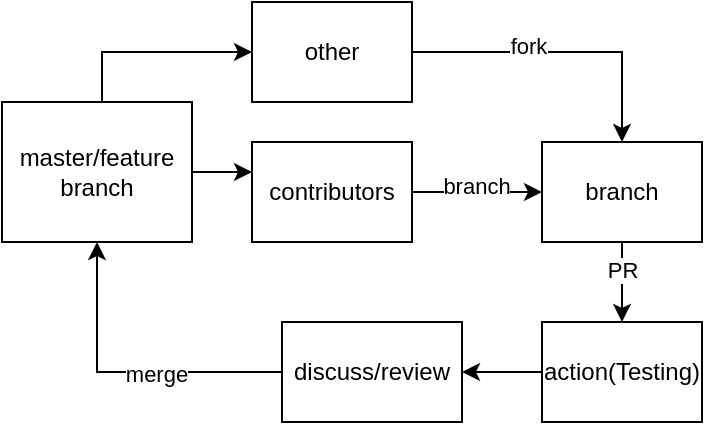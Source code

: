 <mxfile version="20.3.7" type="github">
  <diagram id="bkQRVtrDPTtcfwgvxBZ1" name="github-flow">
    <mxGraphModel dx="679" dy="326" grid="1" gridSize="10" guides="1" tooltips="1" connect="1" arrows="1" fold="1" page="1" pageScale="1" pageWidth="500" pageHeight="300" math="0" shadow="0">
      <root>
        <mxCell id="0" />
        <mxCell id="1" parent="0" />
        <mxCell id="Ci-Bnrx3_0YKwdIIezH2-11" style="edgeStyle=orthogonalEdgeStyle;rounded=0;orthogonalLoop=1;jettySize=auto;html=1;entryX=0;entryY=0.5;entryDx=0;entryDy=0;" edge="1" parent="1" source="Ci-Bnrx3_0YKwdIIezH2-1" target="Ci-Bnrx3_0YKwdIIezH2-3">
          <mxGeometry relative="1" as="geometry">
            <mxPoint x="175" y="65" as="targetPoint" />
            <Array as="points">
              <mxPoint x="125" y="70" />
            </Array>
          </mxGeometry>
        </mxCell>
        <mxCell id="Ci-Bnrx3_0YKwdIIezH2-20" style="edgeStyle=orthogonalEdgeStyle;rounded=0;orthogonalLoop=1;jettySize=auto;html=1;" edge="1" parent="1" source="Ci-Bnrx3_0YKwdIIezH2-1">
          <mxGeometry relative="1" as="geometry">
            <mxPoint x="200" y="130" as="targetPoint" />
          </mxGeometry>
        </mxCell>
        <mxCell id="Ci-Bnrx3_0YKwdIIezH2-1" value="master/feature branch" style="rounded=0;whiteSpace=wrap;html=1;" vertex="1" parent="1">
          <mxGeometry x="75" y="95" width="95" height="70" as="geometry" />
        </mxCell>
        <mxCell id="Ci-Bnrx3_0YKwdIIezH2-8" style="edgeStyle=orthogonalEdgeStyle;rounded=0;orthogonalLoop=1;jettySize=auto;html=1;entryX=0.5;entryY=0;entryDx=0;entryDy=0;" edge="1" parent="1" source="Ci-Bnrx3_0YKwdIIezH2-3" target="Ci-Bnrx3_0YKwdIIezH2-5">
          <mxGeometry relative="1" as="geometry">
            <mxPoint x="385" y="110" as="targetPoint" />
            <Array as="points">
              <mxPoint x="385" y="70" />
            </Array>
          </mxGeometry>
        </mxCell>
        <mxCell id="Ci-Bnrx3_0YKwdIIezH2-9" value="fork" style="edgeLabel;html=1;align=center;verticalAlign=middle;resizable=0;points=[];" vertex="1" connectable="0" parent="Ci-Bnrx3_0YKwdIIezH2-8">
          <mxGeometry x="-0.231" y="3" relative="1" as="geometry">
            <mxPoint as="offset" />
          </mxGeometry>
        </mxCell>
        <mxCell id="Ci-Bnrx3_0YKwdIIezH2-3" value="other" style="rounded=0;whiteSpace=wrap;html=1;" vertex="1" parent="1">
          <mxGeometry x="200" y="45" width="80" height="50" as="geometry" />
        </mxCell>
        <mxCell id="Ci-Bnrx3_0YKwdIIezH2-6" style="edgeStyle=orthogonalEdgeStyle;rounded=0;orthogonalLoop=1;jettySize=auto;html=1;entryX=0;entryY=0.5;entryDx=0;entryDy=0;" edge="1" parent="1" source="Ci-Bnrx3_0YKwdIIezH2-4" target="Ci-Bnrx3_0YKwdIIezH2-5">
          <mxGeometry relative="1" as="geometry" />
        </mxCell>
        <mxCell id="Ci-Bnrx3_0YKwdIIezH2-7" value="branch" style="edgeLabel;html=1;align=center;verticalAlign=middle;resizable=0;points=[];" vertex="1" connectable="0" parent="Ci-Bnrx3_0YKwdIIezH2-6">
          <mxGeometry x="-0.015" y="3" relative="1" as="geometry">
            <mxPoint as="offset" />
          </mxGeometry>
        </mxCell>
        <mxCell id="Ci-Bnrx3_0YKwdIIezH2-4" value="contributors" style="rounded=0;whiteSpace=wrap;html=1;" vertex="1" parent="1">
          <mxGeometry x="200" y="115" width="80" height="50" as="geometry" />
        </mxCell>
        <mxCell id="Ci-Bnrx3_0YKwdIIezH2-13" style="edgeStyle=orthogonalEdgeStyle;rounded=0;orthogonalLoop=1;jettySize=auto;html=1;entryX=0.5;entryY=0;entryDx=0;entryDy=0;" edge="1" parent="1" source="Ci-Bnrx3_0YKwdIIezH2-5" target="Ci-Bnrx3_0YKwdIIezH2-12">
          <mxGeometry relative="1" as="geometry" />
        </mxCell>
        <mxCell id="Ci-Bnrx3_0YKwdIIezH2-14" value="PR" style="edgeLabel;html=1;align=center;verticalAlign=middle;resizable=0;points=[];" vertex="1" connectable="0" parent="Ci-Bnrx3_0YKwdIIezH2-13">
          <mxGeometry x="-0.3" relative="1" as="geometry">
            <mxPoint as="offset" />
          </mxGeometry>
        </mxCell>
        <mxCell id="Ci-Bnrx3_0YKwdIIezH2-5" value="branch" style="rounded=0;whiteSpace=wrap;html=1;" vertex="1" parent="1">
          <mxGeometry x="345" y="115" width="80" height="50" as="geometry" />
        </mxCell>
        <mxCell id="Ci-Bnrx3_0YKwdIIezH2-16" style="edgeStyle=orthogonalEdgeStyle;rounded=0;orthogonalLoop=1;jettySize=auto;html=1;entryX=1;entryY=0.5;entryDx=0;entryDy=0;" edge="1" parent="1" source="Ci-Bnrx3_0YKwdIIezH2-12" target="Ci-Bnrx3_0YKwdIIezH2-15">
          <mxGeometry relative="1" as="geometry" />
        </mxCell>
        <mxCell id="Ci-Bnrx3_0YKwdIIezH2-12" value="action(Testing)" style="rounded=0;whiteSpace=wrap;html=1;" vertex="1" parent="1">
          <mxGeometry x="345" y="205" width="80" height="50" as="geometry" />
        </mxCell>
        <mxCell id="Ci-Bnrx3_0YKwdIIezH2-18" style="edgeStyle=orthogonalEdgeStyle;rounded=0;orthogonalLoop=1;jettySize=auto;html=1;entryX=0.5;entryY=1;entryDx=0;entryDy=0;" edge="1" parent="1" source="Ci-Bnrx3_0YKwdIIezH2-15" target="Ci-Bnrx3_0YKwdIIezH2-1">
          <mxGeometry relative="1" as="geometry" />
        </mxCell>
        <mxCell id="Ci-Bnrx3_0YKwdIIezH2-19" value="merge" style="edgeLabel;html=1;align=center;verticalAlign=middle;resizable=0;points=[];" vertex="1" connectable="0" parent="Ci-Bnrx3_0YKwdIIezH2-18">
          <mxGeometry x="-0.2" y="1" relative="1" as="geometry">
            <mxPoint as="offset" />
          </mxGeometry>
        </mxCell>
        <mxCell id="Ci-Bnrx3_0YKwdIIezH2-15" value="discuss/review" style="rounded=0;whiteSpace=wrap;html=1;" vertex="1" parent="1">
          <mxGeometry x="215" y="205" width="90" height="50" as="geometry" />
        </mxCell>
      </root>
    </mxGraphModel>
  </diagram>
</mxfile>
